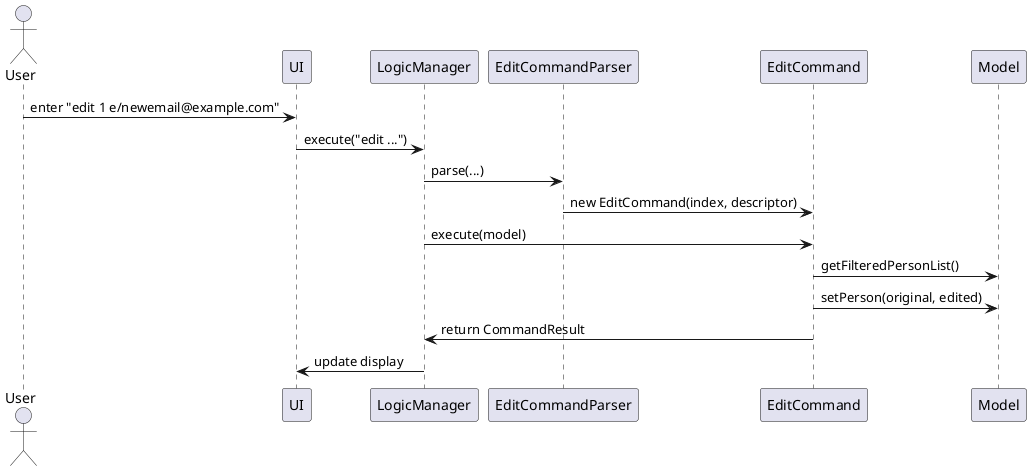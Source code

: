 @startuml
actor User
participant UI
participant LogicManager
participant EditCommandParser
participant EditCommand
participant Model

User -> UI : enter "edit 1 e/newemail@example.com"
UI -> LogicManager : execute("edit ...")
LogicManager -> EditCommandParser : parse(...)
EditCommandParser -> EditCommand : new EditCommand(index, descriptor)
LogicManager -> EditCommand : execute(model)
EditCommand -> Model : getFilteredPersonList()
EditCommand -> Model : setPerson(original, edited)
EditCommand -> LogicManager : return CommandResult
LogicManager -> UI : update display
@enduml
